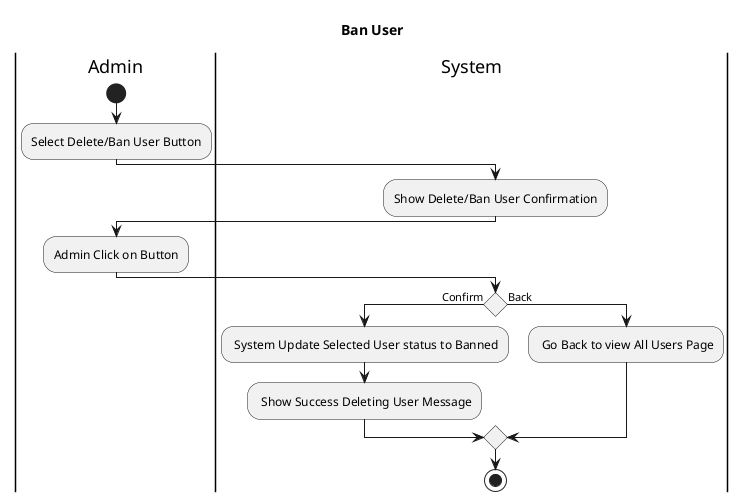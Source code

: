 @startuml
title Ban User
|Admin|
start 
    :Select Delete/Ban User Button;
|System|
    :Show Delete/Ban User Confirmation;
|Admin|
    :Admin Click on Button;
    |System|
If () then (Confirm)
    : System Update Selected User status to Banned;
    : Show Success Deleting User Message;
else (Back)
    : Go Back to view All Users Page;  
endif
stop
@enduml